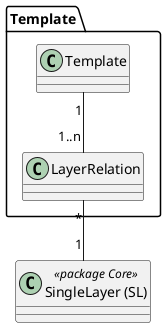 @startuml
class "SingleLayer (SL)" as sl << package Core >>

package "Template" {
    class "Template" as tpl
    class "LayerRelation" as lr

    tpl "1" -- "1..n" lr
}

lr "*" -- "1" sl

@enduml